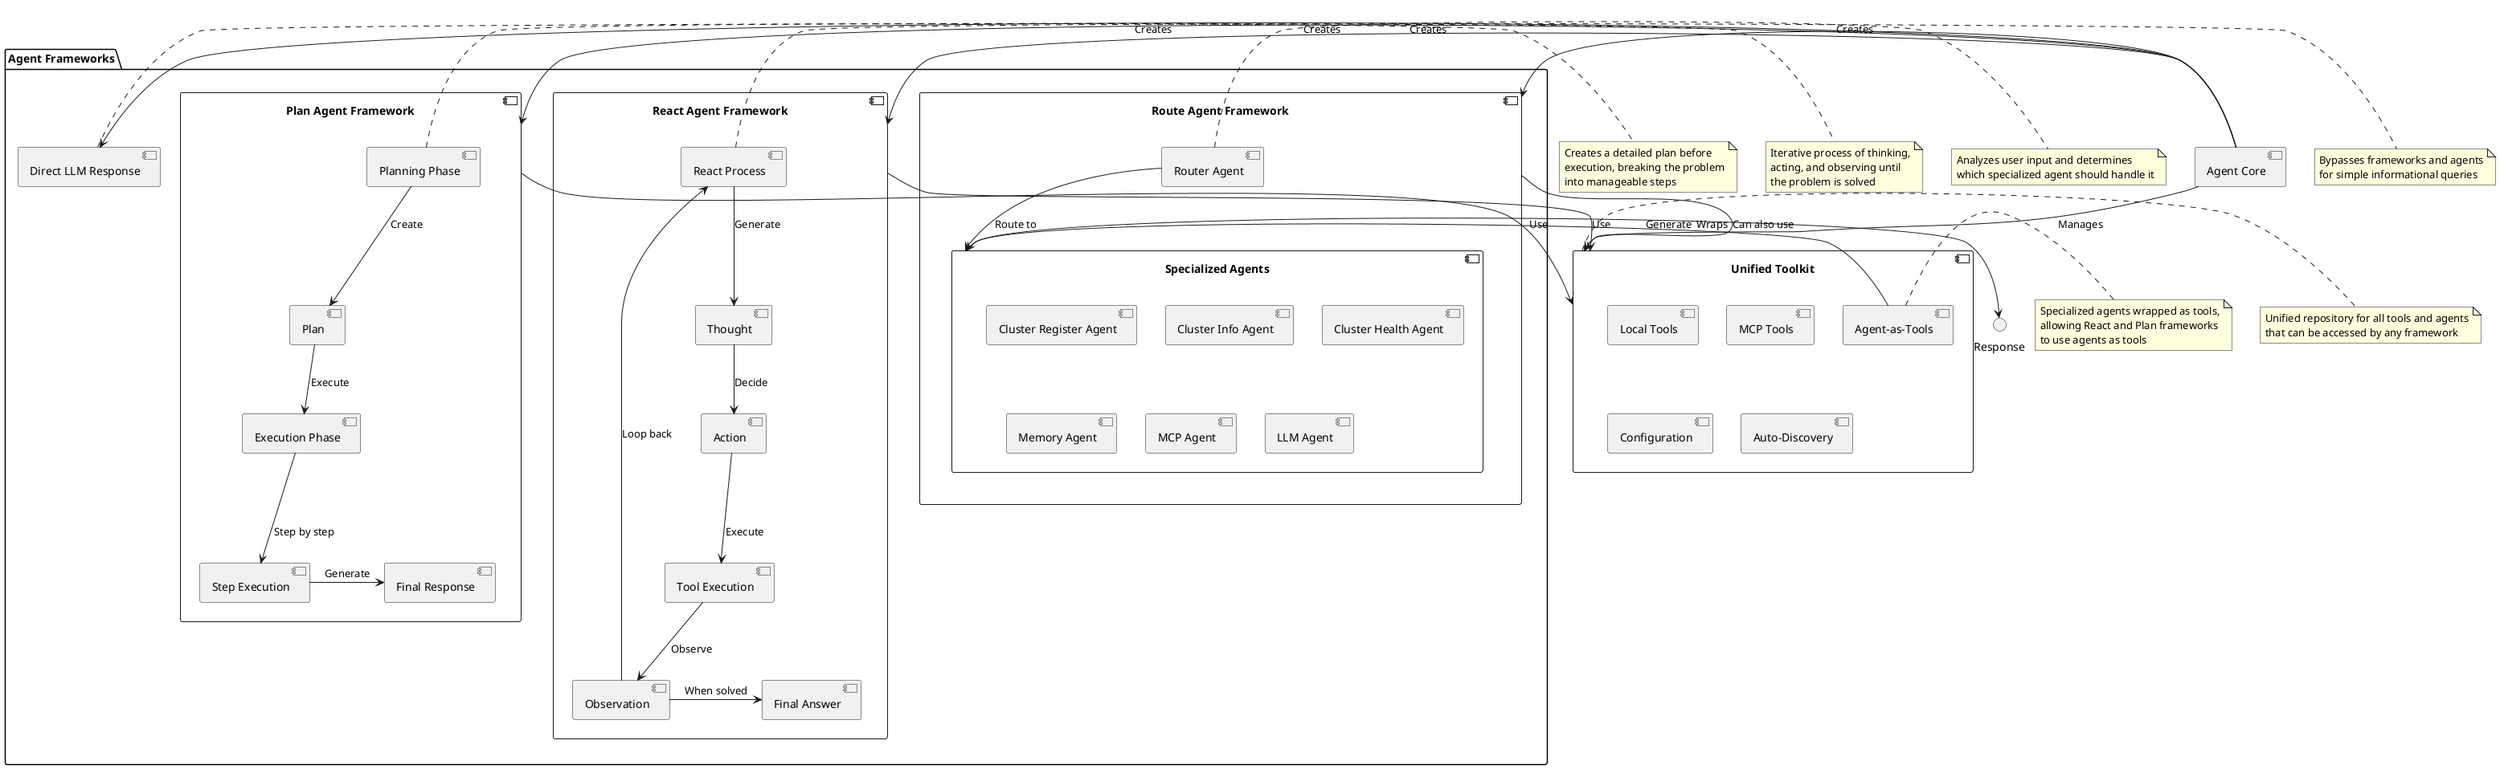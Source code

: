 @startuml Enhanced Agent Frameworks

' Define the components
package "Agent Frameworks" {
  ' Route Framework
  component "Route Agent Framework" as RouteFramework {
    component "Router Agent" as RouterAgent
    component "Specialized Agents" as SpecializedAgents {
      component "Cluster Register Agent" as ClusterRegisterAgent
      component "Cluster Info Agent" as ClusterInfoAgent
      component "Cluster Health Agent" as ClusterHealthAgent
      component "Memory Agent" as MemoryAgent
      component "MCP Agent" as MCPAgent
      component "LLM Agent" as LLMAgent
    }
  }

  ' React Framework
  component "React Agent Framework" as ReactFramework {
    component "React Process" as ReactProcess
    component "Thought" as Thought
    component "Action" as Action
    component "Tool Execution" as ToolExecution
    component "Observation" as Observation
    component "Final Answer" as ReactFinalAnswer
  }

  ' Plan Framework
  component "Plan Agent Framework" as PlanFramework {
    component "Planning Phase" as PlanningPhase
    component "Plan" as Plan
    component "Execution Phase" as ExecutionPhase
    component "Step Execution" as StepExecution
    component "Final Response" as PlanFinalResponse
  }

  ' Direct LLM Response
  component "Direct LLM Response" as DirectLLM
}

' Unified Toolkit
component "Unified Toolkit" as Toolkit {
  component "Local Tools" as LocalTools
  component "MCP Tools" as MCPTools
  component "Agent-as-Tools" as AgentTools
  component "Configuration" as Config
  component "Auto-Discovery" as Discovery
}

' Agent Core
component "Agent Core" as AgentCore

' Define relationships for Route Framework
RouterAgent -down-> SpecializedAgents : Route to
SpecializedAgents -right-> "Response" : Generate
RouteFramework -down-> Toolkit : Can also use

' Define relationships for React Framework
ReactProcess -down-> Thought : Generate
Thought -down-> Action : Decide
Action -down-> ToolExecution : Execute
ToolExecution -down-> Observation : Observe
Observation -up-> ReactProcess : Loop back
Observation -right-> ReactFinalAnswer : When solved
ReactFramework -down-> Toolkit : Use

' Define relationships for Plan Framework
PlanningPhase -down-> Plan : Create
Plan -down-> ExecutionPhase : Execute
ExecutionPhase -down-> StepExecution : Step by step
StepExecution -right-> PlanFinalResponse : Generate
PlanFramework -down-> Toolkit : Use

' Define relationships for Agent Core
AgentCore -down-> Toolkit : Manages
AgentCore -right-> RouteFramework : Creates
AgentCore -right-> ReactFramework : Creates
AgentCore -right-> PlanFramework : Creates
AgentCore -right-> DirectLLM : Creates

' Define relationships for Toolkit
AgentTools -right-> SpecializedAgents : Wraps

' Add notes
note right of RouterAgent
  Analyzes user input and determines
  which specialized agent should handle it
end note

note right of ReactProcess
  Iterative process of thinking,
  acting, and observing until
  the problem is solved
end note

note right of PlanningPhase
  Creates a detailed plan before
  execution, breaking the problem
  into manageable steps
end note

note right of DirectLLM
  Bypasses frameworks and agents
  for simple informational queries
end note

note right of Toolkit
  Unified repository for all tools and agents
  that can be accessed by any framework
end note

note right of AgentTools
  Specialized agents wrapped as tools,
  allowing React and Plan frameworks
  to use agents as tools
end note

@enduml
